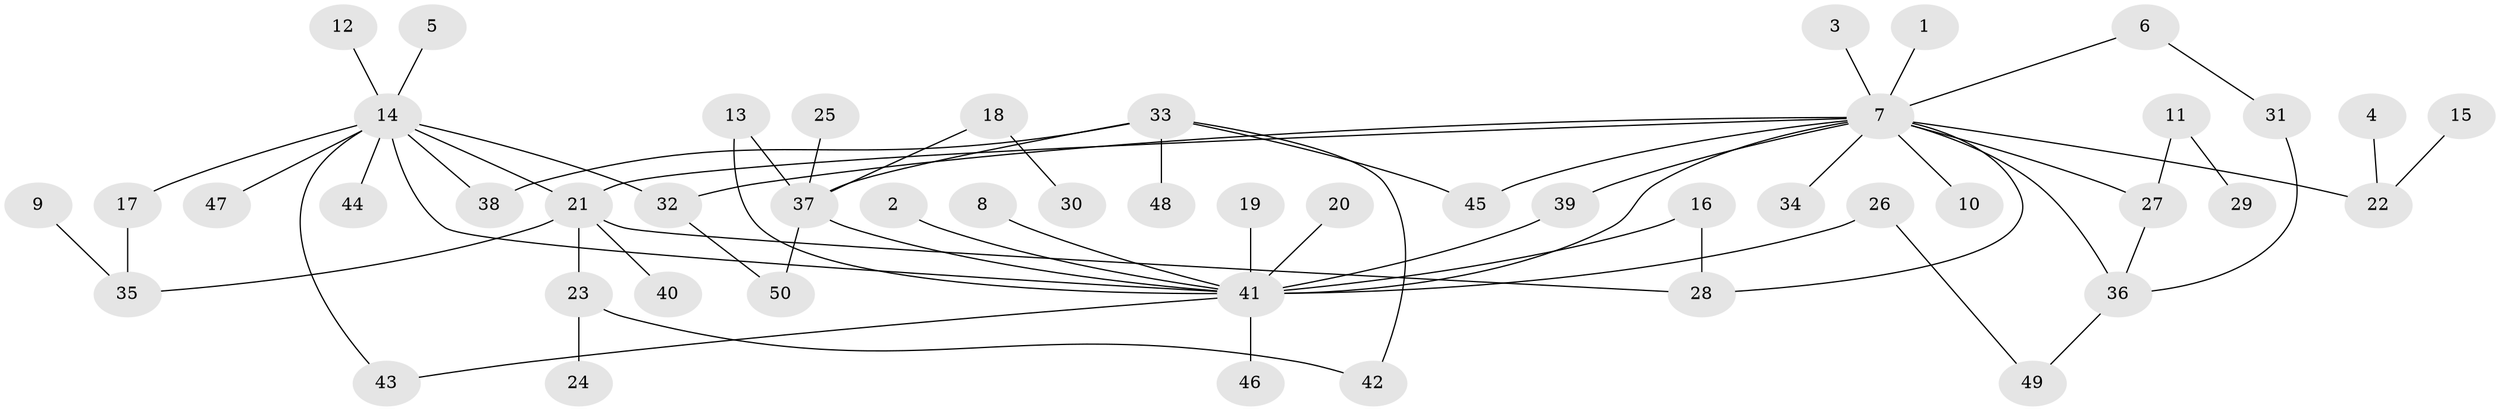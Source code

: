 // original degree distribution, {13: 0.008130081300813009, 17: 0.008130081300813009, 9: 0.008130081300813009, 20: 0.008130081300813009, 1: 0.5447154471544715, 2: 0.22764227642276422, 8: 0.008130081300813009, 4: 0.06504065040650407, 6: 0.008130081300813009, 3: 0.08130081300813008, 5: 0.016260162601626018, 7: 0.016260162601626018}
// Generated by graph-tools (version 1.1) at 2025/36/03/04/25 23:36:43]
// undirected, 50 vertices, 64 edges
graph export_dot {
  node [color=gray90,style=filled];
  1;
  2;
  3;
  4;
  5;
  6;
  7;
  8;
  9;
  10;
  11;
  12;
  13;
  14;
  15;
  16;
  17;
  18;
  19;
  20;
  21;
  22;
  23;
  24;
  25;
  26;
  27;
  28;
  29;
  30;
  31;
  32;
  33;
  34;
  35;
  36;
  37;
  38;
  39;
  40;
  41;
  42;
  43;
  44;
  45;
  46;
  47;
  48;
  49;
  50;
  1 -- 7 [weight=1.0];
  2 -- 41 [weight=1.0];
  3 -- 7 [weight=1.0];
  4 -- 22 [weight=1.0];
  5 -- 14 [weight=1.0];
  6 -- 7 [weight=1.0];
  6 -- 31 [weight=1.0];
  7 -- 10 [weight=1.0];
  7 -- 21 [weight=1.0];
  7 -- 22 [weight=1.0];
  7 -- 27 [weight=1.0];
  7 -- 28 [weight=1.0];
  7 -- 32 [weight=1.0];
  7 -- 34 [weight=1.0];
  7 -- 36 [weight=1.0];
  7 -- 39 [weight=1.0];
  7 -- 41 [weight=1.0];
  7 -- 45 [weight=1.0];
  8 -- 41 [weight=1.0];
  9 -- 35 [weight=1.0];
  11 -- 27 [weight=1.0];
  11 -- 29 [weight=1.0];
  12 -- 14 [weight=1.0];
  13 -- 37 [weight=1.0];
  13 -- 41 [weight=1.0];
  14 -- 17 [weight=1.0];
  14 -- 21 [weight=1.0];
  14 -- 32 [weight=1.0];
  14 -- 38 [weight=1.0];
  14 -- 41 [weight=1.0];
  14 -- 43 [weight=1.0];
  14 -- 44 [weight=1.0];
  14 -- 47 [weight=1.0];
  15 -- 22 [weight=1.0];
  16 -- 28 [weight=1.0];
  16 -- 41 [weight=1.0];
  17 -- 35 [weight=1.0];
  18 -- 30 [weight=1.0];
  18 -- 37 [weight=1.0];
  19 -- 41 [weight=2.0];
  20 -- 41 [weight=1.0];
  21 -- 23 [weight=1.0];
  21 -- 28 [weight=1.0];
  21 -- 35 [weight=1.0];
  21 -- 40 [weight=1.0];
  23 -- 24 [weight=1.0];
  23 -- 42 [weight=1.0];
  25 -- 37 [weight=1.0];
  26 -- 41 [weight=1.0];
  26 -- 49 [weight=1.0];
  27 -- 36 [weight=1.0];
  31 -- 36 [weight=1.0];
  32 -- 50 [weight=1.0];
  33 -- 37 [weight=1.0];
  33 -- 38 [weight=1.0];
  33 -- 42 [weight=1.0];
  33 -- 45 [weight=1.0];
  33 -- 48 [weight=1.0];
  36 -- 49 [weight=1.0];
  37 -- 41 [weight=1.0];
  37 -- 50 [weight=1.0];
  39 -- 41 [weight=1.0];
  41 -- 43 [weight=1.0];
  41 -- 46 [weight=1.0];
}
